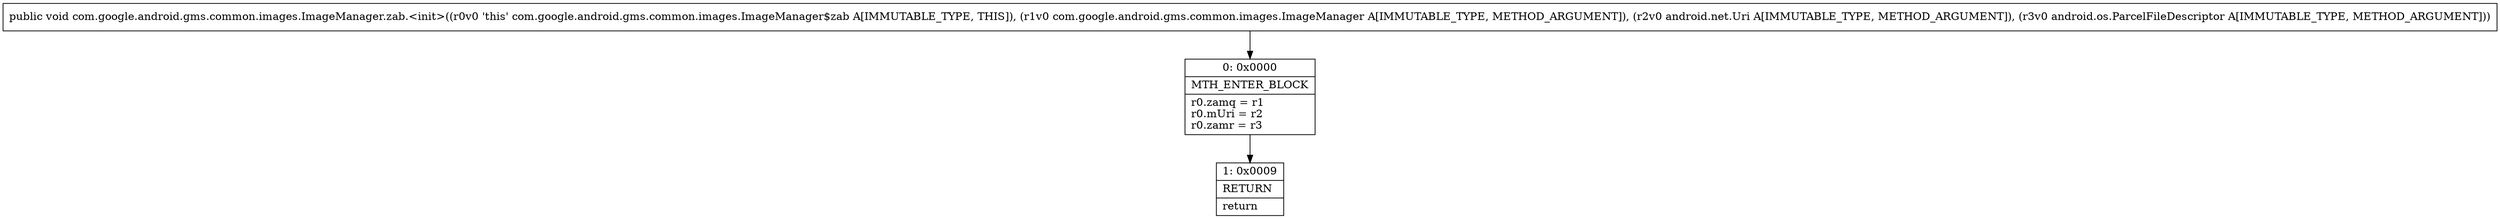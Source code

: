 digraph "CFG forcom.google.android.gms.common.images.ImageManager.zab.\<init\>(Lcom\/google\/android\/gms\/common\/images\/ImageManager;Landroid\/net\/Uri;Landroid\/os\/ParcelFileDescriptor;)V" {
Node_0 [shape=record,label="{0\:\ 0x0000|MTH_ENTER_BLOCK\l|r0.zamq = r1\lr0.mUri = r2\lr0.zamr = r3\l}"];
Node_1 [shape=record,label="{1\:\ 0x0009|RETURN\l|return\l}"];
MethodNode[shape=record,label="{public void com.google.android.gms.common.images.ImageManager.zab.\<init\>((r0v0 'this' com.google.android.gms.common.images.ImageManager$zab A[IMMUTABLE_TYPE, THIS]), (r1v0 com.google.android.gms.common.images.ImageManager A[IMMUTABLE_TYPE, METHOD_ARGUMENT]), (r2v0 android.net.Uri A[IMMUTABLE_TYPE, METHOD_ARGUMENT]), (r3v0 android.os.ParcelFileDescriptor A[IMMUTABLE_TYPE, METHOD_ARGUMENT])) }"];
MethodNode -> Node_0;
Node_0 -> Node_1;
}


